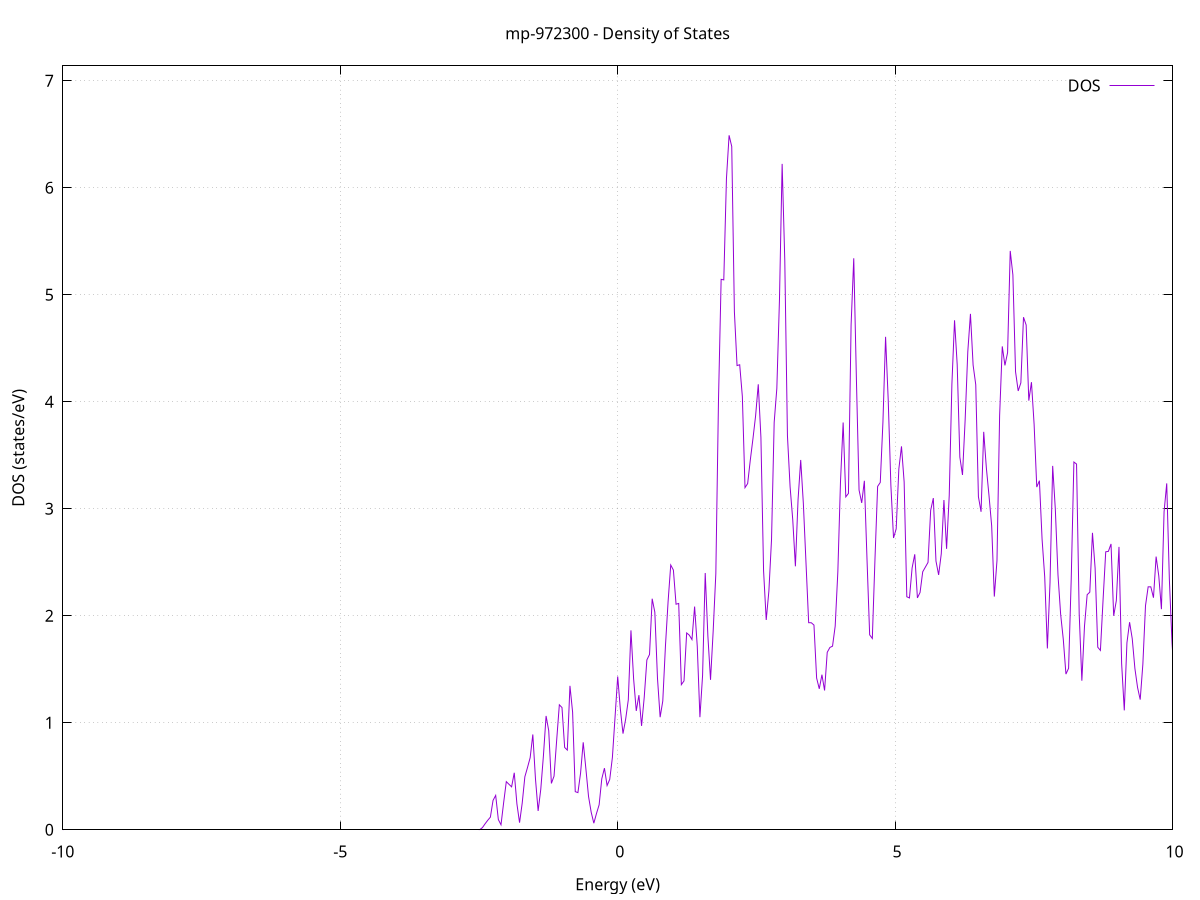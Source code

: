 set title 'mp-972300 - Density of States'
set xlabel 'Energy (eV)'
set ylabel 'DOS (states/eV)'
set grid
set xrange [-10:10]
set yrange [0:7.139]
set xzeroaxis lt -1
set terminal png size 800,600
set output 'mp-972300_dos_gnuplot.png'
plot '-' using 1:2 with lines title 'DOS'
-38.575600 0.000000
-38.527800 0.000000
-38.480000 0.000000
-38.432200 0.000000
-38.384400 0.000000
-38.336600 0.000000
-38.288800 0.000000
-38.241000 0.000000
-38.193200 0.000000
-38.145400 0.000000
-38.097600 0.000000
-38.049800 0.000000
-38.002000 0.000000
-37.954200 0.000000
-37.906400 0.000000
-37.858600 0.000000
-37.810800 0.000000
-37.763000 0.000000
-37.715100 0.000000
-37.667300 0.000000
-37.619500 0.000000
-37.571700 0.000000
-37.523900 0.000000
-37.476100 0.000000
-37.428300 0.000000
-37.380500 0.000000
-37.332700 0.000000
-37.284900 0.000000
-37.237100 0.000000
-37.189300 0.000000
-37.141500 0.000000
-37.093700 0.000000
-37.045900 0.000000
-36.998100 0.000000
-36.950300 0.000000
-36.902500 0.000000
-36.854700 0.000000
-36.806900 0.000000
-36.759100 0.000000
-36.711300 0.000000
-36.663500 0.000000
-36.615700 0.000000
-36.567900 0.000000
-36.520100 0.000000
-36.472300 0.000000
-36.424500 0.000000
-36.376700 0.000000
-36.328900 0.000000
-36.281100 0.000000
-36.233300 0.000000
-36.185500 0.000000
-36.137700 0.000000
-36.089900 0.000000
-36.042100 0.000000
-35.994300 0.000000
-35.946500 0.000000
-35.898700 0.000000
-35.850900 0.000000
-35.803100 0.000000
-35.755300 0.000000
-35.707500 0.000000
-35.659600 0.000000
-35.611800 0.000000
-35.564000 0.000000
-35.516200 0.000000
-35.468400 0.000000
-35.420600 0.000000
-35.372800 0.000000
-35.325000 0.000000
-35.277200 0.000000
-35.229400 0.000000
-35.181600 0.000000
-35.133800 0.000000
-35.086000 0.000000
-35.038200 0.000000
-34.990400 0.000000
-34.942600 0.000000
-34.894800 0.000000
-34.847000 0.000000
-34.799200 0.000000
-34.751400 0.000000
-34.703600 0.000000
-34.655800 0.000000
-34.608000 0.000000
-34.560200 0.000000
-34.512400 0.000000
-34.464600 0.000000
-34.416800 0.000000
-34.369000 0.000500
-34.321200 0.075300
-34.273400 2.021000
-34.225600 13.117700
-34.177800 26.871400
-34.130000 17.607900
-34.082200 2.958500
-34.034400 0.105300
-33.986600 0.000700
-33.938800 0.000000
-33.891000 0.000000
-33.843200 0.000000
-33.795400 0.000000
-33.747600 0.000000
-33.699800 0.000000
-33.651900 0.000000
-33.604100 0.000000
-33.556300 0.000000
-33.508500 0.000000
-33.460700 0.000000
-33.412900 0.000000
-33.365100 0.000000
-33.317300 0.000000
-33.269500 0.000000
-33.221700 0.000000
-33.173900 0.000000
-33.126100 0.000000
-33.078300 0.000000
-33.030500 0.000000
-32.982700 0.000000
-32.934900 0.000000
-32.887100 0.000000
-32.839300 0.000000
-32.791500 0.000000
-32.743700 0.000000
-32.695900 0.000000
-32.648100 0.000000
-32.600300 0.000000
-32.552500 0.000000
-32.504700 0.000000
-32.456900 0.000000
-32.409100 0.000000
-32.361300 0.000000
-32.313500 0.000000
-32.265700 0.000000
-32.217900 0.000000
-32.170100 0.000000
-32.122300 0.000000
-32.074500 0.000000
-32.026700 0.000000
-31.978900 0.000000
-31.931100 0.000000
-31.883300 0.000000
-31.835500 0.000000
-31.787700 0.000000
-31.739900 0.000000
-31.692100 0.000000
-31.644300 0.000000
-31.596400 0.000000
-31.548600 0.000000
-31.500800 0.000000
-31.453000 0.000000
-31.405200 0.000000
-31.357400 0.000000
-31.309600 0.000000
-31.261800 0.000000
-31.214000 0.000000
-31.166200 0.000000
-31.118400 0.000000
-31.070600 0.000000
-31.022800 0.000000
-30.975000 0.000000
-30.927200 0.000000
-30.879400 0.000000
-30.831600 0.000000
-30.783800 0.000000
-30.736000 0.000000
-30.688200 0.000000
-30.640400 0.000000
-30.592600 0.000000
-30.544800 0.000000
-30.497000 0.000000
-30.449200 0.000000
-30.401400 0.000000
-30.353600 0.000000
-30.305800 0.000000
-30.258000 0.000000
-30.210200 0.000000
-30.162400 0.000000
-30.114600 0.000000
-30.066800 0.000000
-30.019000 0.000000
-29.971200 0.000000
-29.923400 0.000000
-29.875600 0.000000
-29.827800 0.000000
-29.780000 0.000000
-29.732200 0.000000
-29.684400 0.000000
-29.636600 0.000000
-29.588800 0.000000
-29.540900 0.000000
-29.493100 0.000000
-29.445300 0.000000
-29.397500 0.000000
-29.349700 0.000000
-29.301900 0.000000
-29.254100 0.000000
-29.206300 0.000000
-29.158500 0.000000
-29.110700 0.000000
-29.062900 0.000000
-29.015100 0.000000
-28.967300 0.000000
-28.919500 0.000000
-28.871700 0.000000
-28.823900 0.000000
-28.776100 0.000000
-28.728300 0.000000
-28.680500 0.000000
-28.632700 0.000000
-28.584900 0.000000
-28.537100 0.000000
-28.489300 0.000000
-28.441500 0.000000
-28.393700 0.000000
-28.345900 0.000000
-28.298100 0.000000
-28.250300 0.000000
-28.202500 0.000000
-28.154700 0.000000
-28.106900 0.000000
-28.059100 0.000000
-28.011300 0.000000
-27.963500 0.000000
-27.915700 0.000000
-27.867900 0.000000
-27.820100 0.000000
-27.772300 0.000000
-27.724500 0.000000
-27.676700 0.000000
-27.628900 0.000000
-27.581100 0.000000
-27.533300 0.000000
-27.485400 0.000000
-27.437600 0.000000
-27.389800 0.000000
-27.342000 0.000000
-27.294200 0.000000
-27.246400 0.000000
-27.198600 0.000000
-27.150800 0.000000
-27.103000 0.000000
-27.055200 0.000000
-27.007400 0.000000
-26.959600 0.000000
-26.911800 0.000000
-26.864000 0.000000
-26.816200 0.000000
-26.768400 0.000000
-26.720600 0.000000
-26.672800 0.000000
-26.625000 0.000000
-26.577200 0.000000
-26.529400 0.000000
-26.481600 0.001300
-26.433800 0.174100
-26.386000 4.302300
-26.338200 22.331000
-26.290400 27.140300
-26.242600 8.201100
-26.194800 0.598900
-26.147000 0.009500
-26.099200 0.000000
-26.051400 0.000000
-26.003600 0.000000
-25.955800 0.000000
-25.908000 0.000000
-25.860200 0.000000
-25.812400 0.000000
-25.764600 0.000000
-25.716800 0.000000
-25.669000 0.000000
-25.621200 0.000000
-25.573400 0.000000
-25.525600 0.000000
-25.477700 0.000000
-25.429900 0.000000
-25.382100 0.000000
-25.334300 0.000000
-25.286500 0.000000
-25.238700 0.000000
-25.190900 0.000000
-25.143100 0.000000
-25.095300 0.000000
-25.047500 0.000000
-24.999700 0.000000
-24.951900 0.000000
-24.904100 0.000000
-24.856300 0.000000
-24.808500 0.000000
-24.760700 0.000000
-24.712900 0.000000
-24.665100 0.000000
-24.617300 0.000000
-24.569500 0.000000
-24.521700 0.000000
-24.473900 0.000000
-24.426100 0.000000
-24.378300 0.000000
-24.330500 0.000000
-24.282700 0.000000
-24.234900 0.000000
-24.187100 0.000000
-24.139300 0.000000
-24.091500 0.000000
-24.043700 0.000000
-23.995900 0.000000
-23.948100 0.000000
-23.900300 0.000000
-23.852500 0.000000
-23.804700 0.000000
-23.756900 0.000000
-23.709100 0.000000
-23.661300 0.000000
-23.613500 0.000000
-23.565700 0.000000
-23.517900 0.000000
-23.470100 0.000000
-23.422200 0.000000
-23.374400 0.000000
-23.326600 0.000000
-23.278800 0.000000
-23.231000 0.000000
-23.183200 0.000000
-23.135400 0.000000
-23.087600 0.000000
-23.039800 0.000000
-22.992000 0.000000
-22.944200 0.000000
-22.896400 0.000000
-22.848600 0.000000
-22.800800 0.000000
-22.753000 0.000000
-22.705200 0.000000
-22.657400 0.000000
-22.609600 0.000000
-22.561800 0.000000
-22.514000 0.000000
-22.466200 0.000000
-22.418400 0.000000
-22.370600 0.000000
-22.322800 0.000000
-22.275000 0.000000
-22.227200 0.000000
-22.179400 0.000000
-22.131600 0.000000
-22.083800 0.000000
-22.036000 0.000000
-21.988200 0.000000
-21.940400 0.000000
-21.892600 0.000000
-21.844800 0.000000
-21.797000 0.000000
-21.749200 0.000000
-21.701400 0.000000
-21.653600 0.000000
-21.605800 0.000000
-21.558000 0.000000
-21.510200 0.000000
-21.462400 0.000000
-21.414600 0.000000
-21.366700 0.000000
-21.318900 0.000000
-21.271100 0.000000
-21.223300 0.000000
-21.175500 0.000000
-21.127700 0.000000
-21.079900 0.000000
-21.032100 0.000000
-20.984300 0.000000
-20.936500 0.000000
-20.888700 0.000000
-20.840900 0.000000
-20.793100 0.000000
-20.745300 0.000000
-20.697500 0.000000
-20.649700 0.000000
-20.601900 0.000000
-20.554100 0.000000
-20.506300 0.000000
-20.458500 0.000000
-20.410700 0.000000
-20.362900 0.000000
-20.315100 0.000000
-20.267300 0.000000
-20.219500 0.000000
-20.171700 0.000000
-20.123900 0.000000
-20.076100 0.000000
-20.028300 0.000000
-19.980500 0.000000
-19.932700 0.000000
-19.884900 0.000000
-19.837100 0.000000
-19.789300 0.000000
-19.741500 0.000000
-19.693700 0.000000
-19.645900 0.000000
-19.598100 0.000000
-19.550300 0.000000
-19.502500 0.000000
-19.454700 0.000000
-19.406900 0.000000
-19.359100 0.000000
-19.311200 0.000000
-19.263400 0.000000
-19.215600 0.000000
-19.167800 0.000000
-19.120000 0.000000
-19.072200 0.000000
-19.024400 0.000000
-18.976600 0.000000
-18.928800 0.000000
-18.881000 0.000000
-18.833200 0.000000
-18.785400 0.000000
-18.737600 0.000000
-18.689800 0.000000
-18.642000 0.000000
-18.594200 0.000000
-18.546400 0.000000
-18.498600 0.000000
-18.450800 0.000000
-18.403000 0.000000
-18.355200 0.000000
-18.307400 0.000000
-18.259600 0.000000
-18.211800 0.000000
-18.164000 0.000000
-18.116200 0.000000
-18.068400 0.000000
-18.020600 0.000000
-17.972800 0.000000
-17.925000 0.000000
-17.877200 0.000000
-17.829400 0.000000
-17.781600 0.000000
-17.733800 0.000000
-17.686000 0.000000
-17.638200 0.000000
-17.590400 0.000000
-17.542600 0.000000
-17.494800 0.000000
-17.447000 0.000000
-17.399200 0.000000
-17.351400 0.000000
-17.303600 0.000000
-17.255700 0.000000
-17.207900 0.000000
-17.160100 0.000000
-17.112300 0.000000
-17.064500 0.000000
-17.016700 0.000000
-16.968900 0.000000
-16.921100 0.000000
-16.873300 0.000000
-16.825500 0.000000
-16.777700 0.000000
-16.729900 0.000000
-16.682100 0.000000
-16.634300 0.000000
-16.586500 0.000600
-16.538700 0.052600
-16.490900 1.087900
-16.443100 6.491600
-16.395300 16.298800
-16.347500 25.146700
-16.299700 27.802500
-16.251900 32.024600
-16.204100 39.299100
-16.156300 30.777700
-16.108500 8.649600
-16.060700 0.633300
-16.012900 0.010200
-15.965100 0.000000
-15.917300 0.000000
-15.869500 0.000000
-15.821700 0.000000
-15.773900 0.000000
-15.726100 0.000000
-15.678300 0.000000
-15.630500 0.000000
-15.582700 0.000000
-15.534900 0.000000
-15.487100 0.000000
-15.439300 0.000000
-15.391500 0.000000
-15.343700 0.000000
-15.295900 0.000000
-15.248000 0.000000
-15.200200 0.000000
-15.152400 0.000000
-15.104600 0.000000
-15.056800 0.000000
-15.009000 0.000000
-14.961200 0.000000
-14.913400 0.000000
-14.865600 0.000000
-14.817800 0.000000
-14.770000 0.000000
-14.722200 0.000000
-14.674400 0.000000
-14.626600 0.000000
-14.578800 0.000000
-14.531000 0.000000
-14.483200 0.000000
-14.435400 0.000000
-14.387600 0.000000
-14.339800 0.000000
-14.292000 0.000000
-14.244200 0.000000
-14.196400 0.000000
-14.148600 0.000000
-14.100800 0.000000
-14.053000 0.000000
-14.005200 0.000000
-13.957400 0.000000
-13.909600 0.000000
-13.861800 0.000000
-13.814000 0.000000
-13.766200 0.000000
-13.718400 0.000000
-13.670600 0.000000
-13.622800 0.000000
-13.575000 0.000000
-13.527200 0.000000
-13.479400 0.000000
-13.431600 0.000000
-13.383800 0.000000
-13.336000 0.000000
-13.288200 0.000000
-13.240400 0.000000
-13.192500 0.000000
-13.144700 0.000000
-13.096900 0.000000
-13.049100 0.000000
-13.001300 0.000000
-12.953500 0.000000
-12.905700 0.000000
-12.857900 0.000000
-12.810100 0.000000
-12.762300 0.000000
-12.714500 0.000000
-12.666700 0.000000
-12.618900 0.000000
-12.571100 0.000000
-12.523300 0.000000
-12.475500 0.000000
-12.427700 0.000000
-12.379900 0.000000
-12.332100 0.000000
-12.284300 0.000000
-12.236500 0.000000
-12.188700 0.000000
-12.140900 0.000000
-12.093100 0.000000
-12.045300 0.000000
-11.997500 0.000000
-11.949700 0.000000
-11.901900 0.000000
-11.854100 0.000000
-11.806300 0.000000
-11.758500 0.000000
-11.710700 0.000000
-11.662900 0.000000
-11.615100 0.000000
-11.567300 0.000000
-11.519500 0.000000
-11.471700 0.000000
-11.423900 0.000000
-11.376100 0.000000
-11.328300 0.000000
-11.280500 0.000000
-11.232700 0.000000
-11.184900 0.000000
-11.137000 0.000000
-11.089200 0.000000
-11.041400 0.000000
-10.993600 0.000000
-10.945800 0.000000
-10.898000 0.000000
-10.850200 0.000000
-10.802400 0.000000
-10.754600 0.000000
-10.706800 0.000000
-10.659000 0.000000
-10.611200 0.000000
-10.563400 0.000000
-10.515600 0.000000
-10.467800 0.000000
-10.420000 0.000000
-10.372200 0.000000
-10.324400 0.000000
-10.276600 0.000000
-10.228800 0.000000
-10.181000 0.000000
-10.133200 0.000000
-10.085400 0.000000
-10.037600 0.000000
-9.989800 0.000000
-9.942000 0.000000
-9.894200 0.000000
-9.846400 0.000000
-9.798600 0.000000
-9.750800 0.000000
-9.703000 0.000000
-9.655200 0.000000
-9.607400 0.000000
-9.559600 0.000000
-9.511800 0.000000
-9.464000 0.000000
-9.416200 0.000000
-9.368400 0.000000
-9.320600 0.000000
-9.272800 0.000000
-9.225000 0.000000
-9.177200 0.000000
-9.129400 0.000000
-9.081500 0.000000
-9.033700 0.000000
-8.985900 0.000000
-8.938100 0.000000
-8.890300 0.000000
-8.842500 0.000000
-8.794700 0.000000
-8.746900 0.000000
-8.699100 0.000000
-8.651300 0.000000
-8.603500 0.000000
-8.555700 0.000000
-8.507900 0.000000
-8.460100 0.000000
-8.412300 0.000000
-8.364500 0.000000
-8.316700 0.000000
-8.268900 0.000000
-8.221100 0.000000
-8.173300 0.000000
-8.125500 0.000000
-8.077700 0.000000
-8.029900 0.000000
-7.982100 0.000000
-7.934300 0.000000
-7.886500 0.000000
-7.838700 0.000000
-7.790900 0.000000
-7.743100 0.000000
-7.695300 0.000000
-7.647500 0.000000
-7.599700 0.000000
-7.551900 0.000000
-7.504100 0.000000
-7.456300 0.000000
-7.408500 0.000000
-7.360700 0.000000
-7.312900 0.000000
-7.265100 0.000000
-7.217300 0.000000
-7.169500 0.000000
-7.121700 0.000000
-7.073800 0.000000
-7.026000 0.000000
-6.978200 0.000000
-6.930400 0.000000
-6.882600 0.000000
-6.834800 0.000000
-6.787000 0.000000
-6.739200 0.000000
-6.691400 0.000000
-6.643600 0.000000
-6.595800 0.000000
-6.548000 0.000000
-6.500200 0.000000
-6.452400 0.000000
-6.404600 0.000000
-6.356800 0.000000
-6.309000 0.000000
-6.261200 0.000000
-6.213400 0.000000
-6.165600 0.000000
-6.117800 0.000000
-6.070000 0.000000
-6.022200 0.000000
-5.974400 0.000000
-5.926600 0.000000
-5.878800 0.000000
-5.831000 0.000000
-5.783200 0.000000
-5.735400 0.000000
-5.687600 0.000000
-5.639800 0.000000
-5.592000 0.000000
-5.544200 0.000000
-5.496400 0.000000
-5.448600 0.000000
-5.400800 0.000000
-5.353000 0.000000
-5.305200 0.000000
-5.257400 0.000000
-5.209600 0.000000
-5.161800 0.000000
-5.114000 0.000000
-5.066200 0.000000
-5.018300 0.000000
-4.970500 0.000000
-4.922700 0.000000
-4.874900 0.000000
-4.827100 0.000000
-4.779300 0.000000
-4.731500 0.000000
-4.683700 0.000000
-4.635900 0.000000
-4.588100 0.000000
-4.540300 0.000000
-4.492500 0.000000
-4.444700 0.000000
-4.396900 0.000000
-4.349100 0.000000
-4.301300 0.000000
-4.253500 0.000000
-4.205700 0.000000
-4.157900 0.000000
-4.110100 0.000000
-4.062300 0.000000
-4.014500 0.000000
-3.966700 0.000000
-3.918900 0.000000
-3.871100 0.000000
-3.823300 0.000000
-3.775500 0.000000
-3.727700 0.000000
-3.679900 0.000000
-3.632100 0.000000
-3.584300 0.000000
-3.536500 0.000000
-3.488700 0.000000
-3.440900 0.000000
-3.393100 0.000000
-3.345300 0.000000
-3.297500 0.000000
-3.249700 0.000000
-3.201900 0.000000
-3.154100 0.000000
-3.106300 0.000000
-3.058500 0.000000
-3.010700 0.000000
-2.962800 0.000000
-2.915000 0.000000
-2.867200 0.000000
-2.819400 0.000000
-2.771600 0.000000
-2.723800 0.000000
-2.676000 0.000000
-2.628200 0.000000
-2.580400 0.000000
-2.532600 0.000000
-2.484800 0.001900
-2.437000 0.020300
-2.389200 0.055800
-2.341400 0.088700
-2.293600 0.118100
-2.245800 0.274200
-2.198000 0.321100
-2.150200 0.095500
-2.102400 0.046500
-2.054600 0.253400
-2.006800 0.449800
-1.959000 0.425300
-1.911200 0.401300
-1.863400 0.532800
-1.815600 0.242000
-1.767800 0.066300
-1.720000 0.249500
-1.672200 0.495700
-1.624400 0.582300
-1.576600 0.674200
-1.528800 0.890600
-1.481000 0.475900
-1.433200 0.176000
-1.385400 0.378700
-1.337600 0.692300
-1.289800 1.063800
-1.242000 0.926000
-1.194200 0.433300
-1.146400 0.501300
-1.098600 0.838900
-1.050800 1.167900
-1.003000 1.142400
-0.955200 0.769500
-0.907300 0.744800
-0.859500 1.345300
-0.811700 1.099000
-0.763900 0.356200
-0.716100 0.347200
-0.668300 0.529200
-0.620500 0.817400
-0.572700 0.571800
-0.524900 0.312200
-0.477100 0.164800
-0.429300 0.061300
-0.381500 0.151900
-0.333700 0.233100
-0.285900 0.476300
-0.238100 0.575800
-0.190300 0.413500
-0.142500 0.470800
-0.094700 0.675800
-0.046900 1.051900
0.000900 1.432500
0.048700 1.128200
0.096500 0.898600
0.144300 1.033000
0.192100 1.214800
0.239900 1.863400
0.287700 1.411300
0.335500 1.110900
0.383300 1.258400
0.431100 0.970800
0.478900 1.236700
0.526700 1.587100
0.574500 1.638200
0.622300 2.159300
0.670100 2.033500
0.717900 1.416700
0.765700 1.052200
0.813500 1.203500
0.861300 1.715100
0.909100 2.132200
0.956900 2.474400
1.004700 2.427400
1.052500 2.108000
1.100300 2.115100
1.148200 1.356300
1.196000 1.391400
1.243800 1.839400
1.291600 1.818800
1.339400 1.777600
1.387200 2.085700
1.435000 1.713500
1.482800 1.052500
1.530600 1.441700
1.578400 2.399800
1.626200 1.810600
1.674000 1.401300
1.721800 1.857300
1.769600 2.394000
1.817400 4.012900
1.865200 5.144100
1.913000 5.139000
1.960800 6.084200
2.008600 6.490100
2.056400 6.385400
2.104200 4.840600
2.152000 4.338200
2.199800 4.345800
2.247600 4.048900
2.295400 3.197600
2.343200 3.235700
2.391000 3.455900
2.438800 3.655300
2.486600 3.869300
2.534400 4.163300
2.582200 3.667400
2.630000 2.419900
2.677800 1.960600
2.725600 2.230400
2.773400 2.712500
2.821200 3.807400
2.869000 4.124100
2.916800 4.960000
2.964600 6.223400
3.012400 5.320200
3.060200 3.683000
3.108000 3.205500
3.155900 2.896600
3.203700 2.462300
3.251500 3.084900
3.299300 3.456200
3.347100 3.048300
3.394900 2.490900
3.442700 1.935300
3.490500 1.934700
3.538300 1.912900
3.586100 1.417900
3.633900 1.317300
3.681700 1.449300
3.729500 1.301800
3.777300 1.658300
3.825100 1.703700
3.872900 1.715900
3.920700 1.903100
3.968500 2.410000
4.016300 3.252400
4.064100 3.806000
4.111900 3.111200
4.159700 3.143600
4.207500 4.718100
4.255300 5.340600
4.303100 4.213200
4.350900 3.174900
4.398700 3.054800
4.446500 3.261400
4.494300 2.525500
4.542100 1.821800
4.589900 1.787800
4.637700 2.527200
4.685500 3.208900
4.733300 3.246000
4.781100 3.808700
4.828900 4.606900
4.876700 4.014500
4.924500 3.217900
4.972300 2.727100
5.020100 2.812100
5.067900 3.371600
5.115700 3.583100
5.163500 3.250600
5.211400 2.177700
5.259200 2.166400
5.307000 2.446800
5.354800 2.574400
5.402600 2.167000
5.450400 2.218000
5.498200 2.411000
5.546000 2.454700
5.593800 2.498700
5.641600 2.985800
5.689400 3.099700
5.737200 2.511600
5.785000 2.381900
5.832800 2.579600
5.880600 3.081800
5.928400 2.625700
5.976200 3.124700
6.024000 4.162100
6.071800 4.761300
6.119600 4.347400
6.167400 3.482900
6.215200 3.316100
6.263000 3.830400
6.310800 4.468300
6.358600 4.821400
6.406400 4.343000
6.454200 4.159300
6.502000 3.113000
6.549800 2.971700
6.597600 3.718800
6.645400 3.381200
6.693200 3.121000
6.741000 2.840000
6.788800 2.179600
6.836600 2.515800
6.884400 3.872300
6.932200 4.517400
6.980000 4.340000
7.027800 4.458900
7.075600 5.409700
7.123400 5.185300
7.171200 4.281300
7.219000 4.101000
7.266900 4.177100
7.314700 4.790300
7.362500 4.717400
7.410300 4.010500
7.458100 4.182900
7.505900 3.789000
7.553700 3.202800
7.601500 3.262600
7.649300 2.717000
7.697100 2.362500
7.744900 1.694900
7.792700 2.310000
7.840500 3.400600
7.888300 2.995500
7.936100 2.382400
7.983900 2.014400
8.031700 1.780000
8.079500 1.454800
8.127300 1.509500
8.175100 2.349000
8.222900 3.436700
8.270700 3.417900
8.318500 2.018200
8.366300 1.392900
8.414100 1.904100
8.461900 2.196900
8.509700 2.220800
8.557500 2.775200
8.605300 2.445300
8.653100 1.706300
8.700900 1.676200
8.748700 2.148100
8.796500 2.597700
8.844300 2.601900
8.892100 2.671300
8.939900 1.999300
8.987700 2.141600
9.035500 2.643600
9.083300 1.553400
9.131100 1.115600
9.178900 1.747500
9.226700 1.940000
9.274500 1.785900
9.322400 1.507100
9.370200 1.330300
9.418000 1.216400
9.465800 1.546800
9.513600 2.094900
9.561400 2.270700
9.609200 2.270300
9.657000 2.168800
9.704800 2.553000
9.752600 2.373000
9.800400 2.061800
9.848200 2.971800
9.896000 3.237100
9.943800 2.336700
9.991600 1.743500
10.039400 1.361500
10.087200 1.611500
10.135000 2.592400
10.182800 3.028500
10.230600 3.481800
10.278400 3.925800
10.326200 3.175900
10.374000 2.164000
10.421800 2.793600
10.469600 3.844400
10.517400 4.187800
10.565200 4.086400
10.613000 2.856000
10.660800 2.069700
10.708600 2.325100
10.756400 2.049300
10.804200 1.564500
10.852000 2.226200
10.899800 2.880800
10.947600 3.812400
10.995400 3.918000
11.043200 3.041800
11.091000 2.452700
11.138800 1.973600
11.186600 1.573800
11.234400 1.435700
11.282200 1.487600
11.330100 1.365000
11.377900 1.122000
11.425700 0.471800
11.473500 0.141900
11.521300 0.366200
11.569100 0.582000
11.616900 0.494700
11.664700 0.160000
11.712500 0.012600
11.760300 0.000300
11.808100 0.004100
11.855900 0.057500
11.903700 0.160800
11.951500 0.093300
11.999300 0.011000
12.047100 0.000200
12.094900 0.000000
12.142700 0.000000
12.190500 0.000600
12.238300 0.019700
12.286100 0.119200
12.333900 0.147600
12.381700 0.037800
12.429500 0.001900
12.477300 0.000000
12.525100 0.000000
12.572900 0.000000
12.620700 0.000000
12.668500 0.000000
12.716300 0.000000
12.764100 0.000000
12.811900 0.000000
12.859700 0.000000
12.907500 0.002800
12.955300 0.046900
13.003100 0.155300
13.050900 0.106500
13.098700 0.014900
13.146500 0.000400
13.194300 0.000000
13.242100 0.000000
13.289900 0.000000
13.337700 0.000000
13.385600 0.000000
13.433400 0.000000
13.481200 0.000000
13.529000 0.000000
13.576800 0.000000
13.624600 0.000000
13.672400 0.000000
13.720200 0.000000
13.768000 0.000000
13.815800 0.000000
13.863600 0.000000
13.911400 0.000000
13.959200 0.000000
14.007000 0.000000
14.054800 0.000000
14.102600 0.000000
14.150400 0.000000
14.198200 0.000000
14.246000 0.000000
14.293800 0.000000
14.341600 0.000000
14.389400 0.000000
14.437200 0.000000
14.485000 0.000000
14.532800 0.000000
14.580600 0.000000
14.628400 0.000000
14.676200 0.000000
14.724000 0.000000
14.771800 0.000000
14.819600 0.000000
14.867400 0.000000
14.915200 0.000000
14.963000 0.000000
15.010800 0.000000
15.058600 0.000000
15.106400 0.000000
15.154200 0.000000
15.202000 0.000000
15.249800 0.000000
15.297600 0.000000
15.345400 0.000000
15.393200 0.000000
15.441100 0.000000
15.488900 0.000000
15.536700 0.000000
15.584500 0.000000
15.632300 0.000000
15.680100 0.000000
15.727900 0.000000
15.775700 0.000000
15.823500 0.000000
15.871300 0.000000
15.919100 0.000000
15.966900 0.000000
16.014700 0.000000
16.062500 0.000000
16.110300 0.000000
16.158100 0.000000
16.205900 0.000000
16.253700 0.000000
16.301500 0.000000
16.349300 0.000000
16.397100 0.000000
16.444900 0.000000
16.492700 0.000000
16.540500 0.000000
16.588300 0.000000
16.636100 0.000000
16.683900 0.000000
16.731700 0.000000
16.779500 0.000000
16.827300 0.000000
16.875100 0.000000
16.922900 0.000000
16.970700 0.000000
17.018500 0.000000
17.066300 0.000000
17.114100 0.000000
17.161900 0.000000
17.209700 0.000000
17.257500 0.000000
17.305300 0.000000
17.353100 0.000000
17.400900 0.000000
17.448700 0.000000
17.496600 0.000000
17.544400 0.000000
17.592200 0.000000
17.640000 0.000000
17.687800 0.000000
17.735600 0.000000
17.783400 0.000000
17.831200 0.000000
17.879000 0.000000
17.926800 0.000000
17.974600 0.000000
18.022400 0.000000
18.070200 0.000000
18.118000 0.000000
18.165800 0.000000
18.213600 0.000000
18.261400 0.000000
18.309200 0.000000
18.357000 0.000000
18.404800 0.000000
18.452600 0.000000
18.500400 0.000000
18.548200 0.000000
18.596000 0.000000
18.643800 0.000000
18.691600 0.000000
18.739400 0.000000
18.787200 0.000000
18.835000 0.000000
18.882800 0.000000
18.930600 0.000000
18.978400 0.000000
19.026200 0.000000
19.074000 0.000000
19.121800 0.000000
19.169600 0.000000
19.217400 0.000000
19.265200 0.000000
19.313000 0.000000
19.360800 0.000000
19.408600 0.000000
19.456400 0.000000
19.504300 0.000000
19.552100 0.000000
19.599900 0.000000
19.647700 0.000000
19.695500 0.000000
19.743300 0.000000
19.791100 0.000000
19.838900 0.000000
19.886700 0.000000
19.934500 0.000000
19.982300 0.000000
20.030100 0.000000
20.077900 0.000000
20.125700 0.000000
20.173500 0.000000
20.221300 0.000000
20.269100 0.000000
20.316900 0.000000
20.364700 0.000000
20.412500 0.000000
20.460300 0.000000
20.508100 0.000000
20.555900 0.000000
20.603700 0.000000
20.651500 0.000000
20.699300 0.000000
20.747100 0.000000
20.794900 0.000000
20.842700 0.000000
20.890500 0.000000
20.938300 0.000000
20.986100 0.000000
21.033900 0.000000
21.081700 0.000000
21.129500 0.000000
21.177300 0.000000
21.225100 0.000000
21.272900 0.000000
21.320700 0.000000
21.368500 0.000000
21.416300 0.000000
21.464100 0.000000
21.511900 0.000000
21.559800 0.000000
21.607600 0.000000
21.655400 0.000000
21.703200 0.000000
21.751000 0.000000
21.798800 0.000000
21.846600 0.000000
21.894400 0.000000
21.942200 0.000000
21.990000 0.000000
22.037800 0.000000
22.085600 0.000000
22.133400 0.000000
22.181200 0.000000
22.229000 0.000000
22.276800 0.000000
22.324600 0.000000
22.372400 0.000000
22.420200 0.000000
22.468000 0.000000
22.515800 0.000000
22.563600 0.000000
22.611400 0.000000
22.659200 0.000000
22.707000 0.000000
22.754800 0.000000
22.802600 0.000000
22.850400 0.000000
22.898200 0.000000
22.946000 0.000000
22.993800 0.000000
23.041600 0.000000
23.089400 0.000000
23.137200 0.000000
23.185000 0.000000
23.232800 0.000000
23.280600 0.000000
23.328400 0.000000
23.376200 0.000000
23.424000 0.000000
23.471800 0.000000
23.519600 0.000000
23.567400 0.000000
23.615300 0.000000
23.663100 0.000000
23.710900 0.000000
23.758700 0.000000
23.806500 0.000000
23.854300 0.000000
23.902100 0.000000
23.949900 0.000000
23.997700 0.000000
24.045500 0.000000
24.093300 0.000000
24.141100 0.000000
24.188900 0.000000
24.236700 0.000000
24.284500 0.000000
24.332300 0.000000
24.380100 0.000000
24.427900 0.000000
24.475700 0.000000
24.523500 0.000000
24.571300 0.000000
24.619100 0.000000
24.666900 0.000000
24.714700 0.000000
24.762500 0.000000
24.810300 0.000000
24.858100 0.000000
24.905900 0.000000
24.953700 0.000000
25.001500 0.000000
25.049300 0.000000
25.097100 0.000000
25.144900 0.000000
25.192700 0.000000
25.240500 0.000000
25.288300 0.000000
25.336100 0.000000
25.383900 0.000000
25.431700 0.000000
25.479500 0.000000
25.527300 0.000000
25.575100 0.000000
25.622900 0.000000
25.670800 0.000000
25.718600 0.000000
25.766400 0.000000
25.814200 0.000000
25.862000 0.000000
25.909800 0.000000
25.957600 0.000000
26.005400 0.000000
26.053200 0.000000
26.101000 0.000000
26.148800 0.000000
26.196600 0.000000
26.244400 0.000000
26.292200 0.000000
26.340000 0.000000
26.387800 0.000000
26.435600 0.000000
26.483400 0.000000
26.531200 0.000000
26.579000 0.000000
26.626800 0.000000
26.674600 0.000000
26.722400 0.000000
26.770200 0.000000
26.818000 0.000000
26.865800 0.000000
26.913600 0.000000
26.961400 0.000000
27.009200 0.000000
27.057000 0.000000
27.104800 0.000000
27.152600 0.000000
27.200400 0.000000
27.248200 0.000000
27.296000 0.000000
27.343800 0.000000
27.391600 0.000000
27.439400 0.000000
27.487200 0.000000
27.535000 0.000000
27.582800 0.000000
27.630600 0.000000
27.678400 0.000000
27.726300 0.000000
27.774100 0.000000
27.821900 0.000000
27.869700 0.000000
27.917500 0.000000
27.965300 0.000000
28.013100 0.000000
28.060900 0.000000
28.108700 0.000000
28.156500 0.000000
28.204300 0.000000
28.252100 0.000000
28.299900 0.000000
28.347700 0.000000
28.395500 0.000000
28.443300 0.000000
28.491100 0.000000
28.538900 0.000000
28.586700 0.000000
28.634500 0.000000
28.682300 0.000000
28.730100 0.000000
28.777900 0.000000
28.825700 0.000000
28.873500 0.000000
28.921300 0.000000
28.969100 0.000000
29.016900 0.000000
29.064700 0.000000
29.112500 0.000000
29.160300 0.000000
29.208100 0.000000
29.255900 0.000000
29.303700 0.000000
29.351500 0.000000
29.399300 0.000000
29.447100 0.000000
29.494900 0.000000
29.542700 0.000000
29.590500 0.000000
29.638300 0.000000
29.686100 0.000000
29.734000 0.000000
29.781800 0.000000
29.829600 0.000000
29.877400 0.000000
29.925200 0.000000
29.973000 0.000000
30.020800 0.000000
30.068600 0.000000
30.116400 0.000000
30.164200 0.000000
30.212000 0.000000
30.259800 0.000000
30.307600 0.000000
30.355400 0.000000
30.403200 0.000000
30.451000 0.000000
30.498800 0.000000
30.546600 0.000000
30.594400 0.000000
30.642200 0.000000
30.690000 0.000000
30.737800 0.000000
30.785600 0.000000
30.833400 0.000000
30.881200 0.000000
30.929000 0.000000
30.976800 0.000000
31.024600 0.000000
31.072400 0.000000
31.120200 0.000000
31.168000 0.000000
31.215800 0.000000
31.263600 0.000000
31.311400 0.000000
31.359200 0.000000
31.407000 0.000000
31.454800 0.000000
31.502600 0.000000
31.550400 0.000000
31.598200 0.000000
31.646000 0.000000
31.693800 0.000000
31.741600 0.000000
31.789500 0.000000
31.837300 0.000000
31.885100 0.000000
31.932900 0.000000
31.980700 0.000000
32.028500 0.000000
32.076300 0.000000
32.124100 0.000000
32.171900 0.000000
32.219700 0.000000
32.267500 0.000000
32.315300 0.000000
32.363100 0.000000
32.410900 0.000000
32.458700 0.000000
32.506500 0.000000
32.554300 0.000000
32.602100 0.000000
32.649900 0.000000
32.697700 0.000000
32.745500 0.000000
32.793300 0.000000
32.841100 0.000000
32.888900 0.000000
32.936700 0.000000
32.984500 0.000000
33.032300 0.000000
33.080100 0.000000
33.127900 0.000000
33.175700 0.000000
33.223500 0.000000
33.271300 0.000000
33.319100 0.000000
33.366900 0.000000
33.414700 0.000000
33.462500 0.000000
33.510300 0.000000
33.558100 0.000000
33.605900 0.000000
33.653700 0.000000
33.701500 0.000000
33.749300 0.000000
33.797100 0.000000
33.845000 0.000000
33.892800 0.000000
33.940600 0.000000
33.988400 0.000000
34.036200 0.000000
34.084000 0.000000
34.131800 0.000000
34.179600 0.000000
34.227400 0.000000
34.275200 0.000000
34.323000 0.000000
34.370800 0.000000
34.418600 0.000000
34.466400 0.000000
34.514200 0.000000
34.562000 0.000000
34.609800 0.000000
34.657600 0.000000
34.705400 0.000000
34.753200 0.000000
34.801000 0.000000
34.848800 0.000000
34.896600 0.000000
34.944400 0.000000
34.992200 0.000000
35.040000 0.000000
35.087800 0.000000
35.135600 0.000000
35.183400 0.000000
35.231200 0.000000
35.279000 0.000000
35.326800 0.000000
35.374600 0.000000
35.422400 0.000000
35.470200 0.000000
35.518000 0.000000
35.565800 0.000000
35.613600 0.000000
35.661400 0.000000
35.709200 0.000000
35.757000 0.000000
35.804800 0.000000
35.852600 0.000000
35.900500 0.000000
35.948300 0.000000
35.996100 0.000000
36.043900 0.000000
36.091700 0.000000
36.139500 0.000000
36.187300 0.000000
36.235100 0.000000
36.282900 0.000000
36.330700 0.000000
36.378500 0.000000
36.426300 0.000000
36.474100 0.000000
36.521900 0.000000
36.569700 0.000000
36.617500 0.000000
36.665300 0.000000
36.713100 0.000000
36.760900 0.000000
36.808700 0.000000
36.856500 0.000000
36.904300 0.000000
36.952100 0.000000
36.999900 0.000000
37.047700 0.000000
37.095500 0.000000
37.143300 0.000000
37.191100 0.000000
37.238900 0.000000
37.286700 0.000000
37.334500 0.000000
37.382300 0.000000
37.430100 0.000000
37.477900 0.000000
37.525700 0.000000
37.573500 0.000000
37.621300 0.000000
37.669100 0.000000
37.716900 0.000000
37.764700 0.000000
37.812500 0.000000
37.860300 0.000000
37.908200 0.000000
37.956000 0.000000
38.003800 0.000000
38.051600 0.000000
38.099400 0.000000
38.147200 0.000000
38.195000 0.000000
38.242800 0.000000
38.290600 0.000000
38.338400 0.000000
38.386200 0.000000
38.434000 0.000000
38.481800 0.000000
38.529600 0.000000
38.577400 0.000000
38.625200 0.000000
38.673000 0.000000
38.720800 0.000000
38.768600 0.000000
38.816400 0.000000
38.864200 0.000000
38.912000 0.000000
38.959800 0.000000
39.007600 0.000000
39.055400 0.000000
39.103200 0.000000
39.151000 0.000000
39.198800 0.000000
39.246600 0.000000
39.294400 0.000000
39.342200 0.000000
39.390000 0.000000
39.437800 0.000000
39.485600 0.000000
39.533400 0.000000
39.581200 0.000000
39.629000 0.000000
39.676800 0.000000
39.724600 0.000000
39.772400 0.000000
39.820200 0.000000
39.868000 0.000000
39.915800 0.000000
39.963700 0.000000
40.011500 0.000000
40.059300 0.000000
40.107100 0.000000
40.154900 0.000000
40.202700 0.000000
40.250500 0.000000
40.298300 0.000000
40.346100 0.000000
40.393900 0.000000
40.441700 0.000000
40.489500 0.000000
40.537300 0.000000
40.585100 0.000000
40.632900 0.000000
40.680700 0.000000
40.728500 0.000000
40.776300 0.000000
40.824100 0.000000
40.871900 0.000000
40.919700 0.000000
40.967500 0.000000
41.015300 0.000000
41.063100 0.000000
41.110900 0.000000
41.158700 0.000000
41.206500 0.000000
41.254300 0.000000
41.302100 0.000000
41.349900 0.000000
41.397700 0.000000
41.445500 0.000000
41.493300 0.000000
41.541100 0.000000
41.588900 0.000000
41.636700 0.000000
41.684500 0.000000
41.732300 0.000000
41.780100 0.000000
41.827900 0.000000
41.875700 0.000000
41.923500 0.000000
41.971300 0.000000
42.019200 0.000000
42.067000 0.000000
42.114800 0.000000
42.162600 0.000000
42.210400 0.000000
42.258200 0.000000
42.306000 0.000000
42.353800 0.000000
42.401600 0.000000
42.449400 0.000000
42.497200 0.000000
42.545000 0.000000
42.592800 0.000000
42.640600 0.000000
42.688400 0.000000
42.736200 0.000000
42.784000 0.000000
42.831800 0.000000
42.879600 0.000000
42.927400 0.000000
42.975200 0.000000
43.023000 0.000000
43.070800 0.000000
43.118600 0.000000
43.166400 0.000000
43.214200 0.000000
43.262000 0.000000
43.309800 0.000000
43.357600 0.000000
43.405400 0.000000
43.453200 0.000000
43.501000 0.000000
43.548800 0.000000
43.596600 0.000000
43.644400 0.000000
43.692200 0.000000
43.740000 0.000000
43.787800 0.000000
43.835600 0.000000
43.883400 0.000000
43.931200 0.000000
43.979000 0.000000
44.026800 0.000000
44.074700 0.000000
44.122500 0.000000
44.170300 0.000000
44.218100 0.000000
44.265900 0.000000
44.313700 0.000000
44.361500 0.000000
44.409300 0.000000
44.457100 0.000000
44.504900 0.000000
44.552700 0.000000
44.600500 0.000000
44.648300 0.000000
44.696100 0.000000
44.743900 0.000000
44.791700 0.000000
44.839500 0.000000
44.887300 0.000000
44.935100 0.000000
44.982900 0.000000
45.030700 0.000000
45.078500 0.000000
45.126300 0.000000
45.174100 0.000000
45.221900 0.000000
45.269700 0.000000
45.317500 0.000000
45.365300 0.000000
45.413100 0.000000
45.460900 0.000000
45.508700 0.000000
45.556500 0.000000
45.604300 0.000000
45.652100 0.000000
45.699900 0.000000
45.747700 0.000000
45.795500 0.000800
45.843300 0.022200
45.891100 0.124700
45.938900 0.143500
45.986700 0.034100
46.034500 0.001600
46.082400 0.000300
46.130200 0.012400
46.178000 0.098400
46.225800 0.159000
46.273600 0.053200
46.321400 0.003500
46.369200 0.000000
46.417000 0.000000
46.464800 0.000000
46.512600 0.000000
46.560400 0.000000
46.608200 0.000000
46.656000 0.000000
46.703800 0.000000
46.751600 0.000000
46.799400 0.000000
46.847200 0.000000
46.895000 0.000000
46.942800 0.000000
46.990600 0.000000
47.038400 0.000000
47.086200 0.000000
47.134000 0.000000
47.181800 0.000000
47.229600 0.000000
47.277400 0.000000
47.325200 0.000000
47.373000 0.000000
47.420800 0.000000
47.468600 0.000000
47.516400 0.000000
47.564200 0.000000
47.612000 0.000000
47.659800 0.000000
47.707600 0.000000
47.755400 0.000000
47.803200 0.000000
47.851000 0.000000
47.898800 0.000000
47.946600 0.000000
47.994400 0.000000
48.042200 0.000000
48.090000 0.000000
48.137900 0.000000
48.185700 0.000000
48.233500 0.000000
48.281300 0.000000
48.329100 0.000000
48.376900 0.000000
48.424700 0.000000
48.472500 0.000000
48.520300 0.000000
48.568100 0.000000
48.615900 0.000000
48.663700 0.000000
48.711500 0.000000
48.759300 0.000000
48.807100 0.000000
48.854900 0.000000
48.902700 0.000000
48.950500 0.000000
48.998300 0.000000
49.046100 0.000000
49.093900 0.000000
49.141700 0.000000
49.189500 0.000000
49.237300 0.000000
49.285100 0.000000
49.332900 0.000000
49.380700 0.000000
49.428500 0.000000
49.476300 0.000000
49.524100 0.000000
49.571900 0.000000
49.619700 0.000000
49.667500 0.000000
49.715300 0.000000
49.763100 0.000000
49.810900 0.000000
49.858700 0.000000
49.906500 0.000000
49.954300 0.000000
50.002100 0.000000
50.049900 0.000000
50.097700 0.000000
50.145500 0.000000
50.193400 0.000000
50.241200 0.000000
50.289000 0.000000
50.336800 0.000000
50.384600 0.000000
50.432400 0.000000
50.480200 0.000000
50.528000 0.000000
50.575800 0.000000
50.623600 0.000000
50.671400 0.000000
50.719200 0.000000
50.767000 0.000000
50.814800 0.000000
50.862600 0.000000
50.910400 0.000000
50.958200 0.000000
51.006000 0.000000
51.053800 0.000000
51.101600 0.000000
51.149400 0.000000
51.197200 0.000000
51.245000 0.000000
51.292800 0.000000
51.340600 0.000000
51.388400 0.000000
51.436200 0.000000
51.484000 0.002800
51.531800 0.047000
51.579600 0.155400
51.627400 0.106400
51.675200 0.014900
51.723000 0.000400
51.770800 0.000000
51.818600 0.000000
51.866400 0.000000
51.914200 0.000000
51.962000 0.000000
52.009800 0.000000
52.057600 0.000000
52.105400 0.000000
52.153200 0.000000
52.201000 0.000000
52.248900 0.000000
52.296700 0.000000
52.344500 0.000000
52.392300 0.000000
52.440100 0.000000
52.487900 0.000000
52.535700 0.000000
52.583500 0.000000
52.631300 0.000000
52.679100 0.000000
52.726900 0.000000
52.774700 0.000000
52.822500 0.000000
52.870300 0.000000
52.918100 0.000000
52.965900 0.000000
53.013700 0.000000
53.061500 0.000000
53.109300 0.000000
53.157100 0.000000
53.204900 0.000000
53.252700 0.000000
53.300500 0.000000
53.348300 0.000000
53.396100 0.000000
53.443900 0.000000
53.491700 0.000000
53.539500 0.000000
53.587300 0.000000
53.635100 0.000000
53.682900 0.000000
53.730700 0.000000
53.778500 0.000000
53.826300 0.000000
53.874100 0.000000
53.921900 0.000000
53.969700 0.000000
54.017500 0.000000
54.065300 0.000000
54.113100 0.000000
54.160900 0.000000
54.208700 0.000000
54.256500 0.000000
54.304400 0.000000
54.352200 0.000000
54.400000 0.000000
54.447800 0.000000
54.495600 0.000000
54.543400 0.000000
54.591200 0.000000
54.639000 0.000000
54.686800 0.000000
54.734600 0.000000
54.782400 0.000000
54.830200 0.000000
54.878000 0.000000
54.925800 0.000000
54.973600 0.000000
55.021400 0.000000
55.069200 0.000000
55.117000 0.000000
55.164800 0.000000
55.212600 0.000000
55.260400 0.000000
55.308200 0.000000
55.356000 0.000000
55.403800 0.000000
55.451600 0.000000
55.499400 0.000000
55.547200 0.000000
55.595000 0.000000
55.642800 0.000000
55.690600 0.000000
55.738400 0.000000
55.786200 0.000000
55.834000 0.000000
55.881800 0.000000
55.929600 0.000000
55.977400 0.000000
56.025200 0.000000
56.073000 0.000000
56.120800 0.000000
56.168600 0.000000
56.216400 0.000000
56.264200 0.000000
56.312100 0.000000
56.359900 0.000000
56.407700 0.000000
56.455500 0.000000
56.503300 0.000000
56.551100 0.000000
56.598900 0.000000
56.646700 0.000000
56.694500 0.000000
56.742300 0.000000
56.790100 0.000000
56.837900 0.000000
56.885700 0.000000
56.933500 0.000000
56.981300 0.000000
57.029100 0.000000
e
